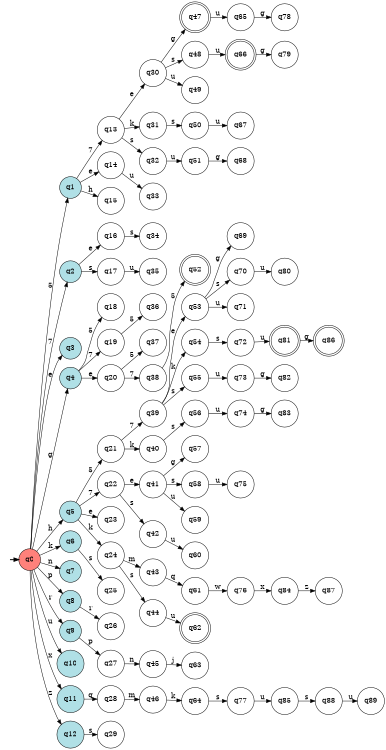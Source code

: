 digraph APTAALF {
__start0 [style = invis, shape = none, label = "", width = 0, height = 0];

rankdir=LR;
size="8,5";

s0 [style="filled", color="black", fillcolor="#ff817b" shape="circle", label="q0"];
s1 [style="filled", color="black", fillcolor="powderblue" shape="circle", label="q1"];
s2 [style="filled", color="black", fillcolor="powderblue" shape="circle", label="q2"];
s3 [style="filled", color="black", fillcolor="powderblue" shape="circle", label="q3"];
s4 [style="filled", color="black", fillcolor="powderblue" shape="circle", label="q4"];
s5 [style="filled", color="black", fillcolor="powderblue" shape="circle", label="q5"];
s6 [style="filled", color="black", fillcolor="powderblue" shape="circle", label="q6"];
s7 [style="filled", color="black", fillcolor="powderblue" shape="circle", label="q7"];
s8 [style="filled", color="black", fillcolor="powderblue" shape="circle", label="q8"];
s9 [style="filled", color="black", fillcolor="powderblue" shape="circle", label="q9"];
s10 [style="filled", color="black", fillcolor="powderblue" shape="circle", label="q10"];
s11 [style="filled", color="black", fillcolor="powderblue" shape="circle", label="q11"];
s12 [style="filled", color="black", fillcolor="powderblue" shape="circle", label="q12"];
s13 [style="filled", color="black", fillcolor="white" shape="circle", label="q13"];
s14 [style="filled", color="black", fillcolor="white" shape="circle", label="q14"];
s15 [style="filled", color="black", fillcolor="white" shape="circle", label="q15"];
s16 [style="filled", color="black", fillcolor="white" shape="circle", label="q16"];
s17 [style="filled", color="black", fillcolor="white" shape="circle", label="q17"];
s18 [style="filled", color="black", fillcolor="white" shape="circle", label="q18"];
s19 [style="filled", color="black", fillcolor="white" shape="circle", label="q19"];
s20 [style="filled", color="black", fillcolor="white" shape="circle", label="q20"];
s21 [style="filled", color="black", fillcolor="white" shape="circle", label="q21"];
s22 [style="filled", color="black", fillcolor="white" shape="circle", label="q22"];
s23 [style="filled", color="black", fillcolor="white" shape="circle", label="q23"];
s24 [style="filled", color="black", fillcolor="white" shape="circle", label="q24"];
s25 [style="filled", color="black", fillcolor="white" shape="circle", label="q25"];
s26 [style="filled", color="black", fillcolor="white" shape="circle", label="q26"];
s27 [style="filled", color="black", fillcolor="white" shape="circle", label="q27"];
s28 [style="filled", color="black", fillcolor="white" shape="circle", label="q28"];
s29 [style="filled", color="black", fillcolor="white" shape="circle", label="q29"];
s30 [style="filled", color="black", fillcolor="white" shape="circle", label="q30"];
s31 [style="filled", color="black", fillcolor="white" shape="circle", label="q31"];
s32 [style="filled", color="black", fillcolor="white" shape="circle", label="q32"];
s33 [style="filled", color="black", fillcolor="white" shape="circle", label="q33"];
s34 [style="filled", color="black", fillcolor="white" shape="circle", label="q34"];
s35 [style="filled", color="black", fillcolor="white" shape="circle", label="q35"];
s36 [style="filled", color="black", fillcolor="white" shape="circle", label="q36"];
s37 [style="filled", color="black", fillcolor="white" shape="circle", label="q37"];
s38 [style="filled", color="black", fillcolor="white" shape="circle", label="q38"];
s39 [style="filled", color="black", fillcolor="white" shape="circle", label="q39"];
s40 [style="filled", color="black", fillcolor="white" shape="circle", label="q40"];
s41 [style="filled", color="black", fillcolor="white" shape="circle", label="q41"];
s42 [style="filled", color="black", fillcolor="white" shape="circle", label="q42"];
s43 [style="filled", color="black", fillcolor="white" shape="circle", label="q43"];
s44 [style="filled", color="black", fillcolor="white" shape="circle", label="q44"];
s45 [style="filled", color="black", fillcolor="white" shape="circle", label="q45"];
s46 [style="filled", color="black", fillcolor="white" shape="circle", label="q46"];
s47 [style="rounded,filled", color="black", fillcolor="white" shape="doublecircle", label="q47"];
s48 [style="filled", color="black", fillcolor="white" shape="circle", label="q48"];
s49 [style="filled", color="black", fillcolor="white" shape="circle", label="q49"];
s50 [style="filled", color="black", fillcolor="white" shape="circle", label="q50"];
s51 [style="filled", color="black", fillcolor="white" shape="circle", label="q51"];
s52 [style="rounded,filled", color="black", fillcolor="white" shape="doublecircle", label="q52"];
s53 [style="filled", color="black", fillcolor="white" shape="circle", label="q53"];
s54 [style="filled", color="black", fillcolor="white" shape="circle", label="q54"];
s55 [style="filled", color="black", fillcolor="white" shape="circle", label="q55"];
s56 [style="filled", color="black", fillcolor="white" shape="circle", label="q56"];
s57 [style="filled", color="black", fillcolor="white" shape="circle", label="q57"];
s58 [style="filled", color="black", fillcolor="white" shape="circle", label="q58"];
s59 [style="filled", color="black", fillcolor="white" shape="circle", label="q59"];
s60 [style="filled", color="black", fillcolor="white" shape="circle", label="q60"];
s61 [style="filled", color="black", fillcolor="white" shape="circle", label="q61"];
s62 [style="rounded,filled", color="black", fillcolor="white" shape="doublecircle", label="q62"];
s63 [style="filled", color="black", fillcolor="white" shape="circle", label="q63"];
s64 [style="filled", color="black", fillcolor="white" shape="circle", label="q64"];
s65 [style="filled", color="black", fillcolor="white" shape="circle", label="q65"];
s66 [style="rounded,filled", color="black", fillcolor="white" shape="doublecircle", label="q66"];
s67 [style="filled", color="black", fillcolor="white" shape="circle", label="q67"];
s68 [style="filled", color="black", fillcolor="white" shape="circle", label="q68"];
s69 [style="filled", color="black", fillcolor="white" shape="circle", label="q69"];
s70 [style="filled", color="black", fillcolor="white" shape="circle", label="q70"];
s71 [style="filled", color="black", fillcolor="white" shape="circle", label="q71"];
s72 [style="filled", color="black", fillcolor="white" shape="circle", label="q72"];
s73 [style="filled", color="black", fillcolor="white" shape="circle", label="q73"];
s74 [style="filled", color="black", fillcolor="white" shape="circle", label="q74"];
s75 [style="filled", color="black", fillcolor="white" shape="circle", label="q75"];
s76 [style="filled", color="black", fillcolor="white" shape="circle", label="q76"];
s77 [style="filled", color="black", fillcolor="white" shape="circle", label="q77"];
s78 [style="filled", color="black", fillcolor="white" shape="circle", label="q78"];
s79 [style="filled", color="black", fillcolor="white" shape="circle", label="q79"];
s80 [style="filled", color="black", fillcolor="white" shape="circle", label="q80"];
s81 [style="rounded,filled", color="black", fillcolor="white" shape="doublecircle", label="q81"];
s82 [style="filled", color="black", fillcolor="white" shape="circle", label="q82"];
s83 [style="filled", color="black", fillcolor="white" shape="circle", label="q83"];
s84 [style="filled", color="black", fillcolor="white" shape="circle", label="q84"];
s85 [style="filled", color="black", fillcolor="white" shape="circle", label="q85"];
s86 [style="rounded,filled", color="black", fillcolor="white" shape="doublecircle", label="q86"];
s87 [style="filled", color="black", fillcolor="white" shape="circle", label="q87"];
s88 [style="filled", color="black", fillcolor="white" shape="circle", label="q88"];
s89 [style="filled", color="black", fillcolor="white" shape="circle", label="q89"];
subgraph cluster_main { 
	graph [pad=".75", ranksep="0.15", nodesep="0.15"];
	 style=invis; 
	__start0 -> s0 [penwidth=2];
}
s0 -> s1 [label="5"];
s0 -> s2 [label="7"];
s0 -> s3 [label="e"];
s0 -> s4 [label="g"];
s0 -> s5 [label="h"];
s0 -> s6 [label="k"];
s0 -> s7 [label="n"];
s0 -> s8 [label="p"];
s0 -> s9 [label="r"];
s0 -> s10 [label="u"];
s0 -> s11 [label="x"];
s0 -> s12 [label="z"];
s1 -> s13 [label="7"];
s1 -> s14 [label="e"];
s1 -> s15 [label="h"];
s2 -> s16 [label="e"];
s2 -> s17 [label="s"];
s4 -> s18 [label="5"];
s4 -> s19 [label="7"];
s4 -> s20 [label="e"];
s5 -> s21 [label="5"];
s5 -> s22 [label="7"];
s5 -> s23 [label="e"];
s5 -> s24 [label="k"];
s6 -> s25 [label="s"];
s8 -> s26 [label="r"];
s9 -> s27 [label="p"];
s11 -> s28 [label="q"];
s12 -> s29 [label="s"];
s13 -> s30 [label="e"];
s13 -> s31 [label="k"];
s13 -> s32 [label="s"];
s14 -> s33 [label="u"];
s16 -> s34 [label="s"];
s17 -> s35 [label="u"];
s19 -> s36 [label="5"];
s20 -> s37 [label="5"];
s20 -> s38 [label="7"];
s21 -> s39 [label="7"];
s21 -> s40 [label="k"];
s22 -> s41 [label="e"];
s22 -> s42 [label="s"];
s24 -> s43 [label="m"];
s24 -> s44 [label="s"];
s27 -> s45 [label="n"];
s28 -> s46 [label="m"];
s30 -> s47 [label="g"];
s30 -> s48 [label="s"];
s30 -> s49 [label="u"];
s31 -> s50 [label="s"];
s32 -> s51 [label="u"];
s38 -> s52 [label="5"];
s39 -> s53 [label="e"];
s39 -> s54 [label="k"];
s39 -> s55 [label="s"];
s40 -> s56 [label="s"];
s41 -> s57 [label="g"];
s41 -> s58 [label="s"];
s41 -> s59 [label="u"];
s42 -> s60 [label="u"];
s43 -> s61 [label="q"];
s44 -> s62 [label="u"];
s45 -> s63 [label="j"];
s46 -> s64 [label="k"];
s47 -> s65 [label="u"];
s48 -> s66 [label="u"];
s50 -> s67 [label="u"];
s51 -> s68 [label="g"];
s53 -> s69 [label="g"];
s53 -> s70 [label="s"];
s53 -> s71 [label="u"];
s54 -> s72 [label="s"];
s55 -> s73 [label="u"];
s56 -> s74 [label="u"];
s58 -> s75 [label="u"];
s61 -> s76 [label="w"];
s64 -> s77 [label="s"];
s65 -> s78 [label="g"];
s66 -> s79 [label="g"];
s70 -> s80 [label="u"];
s72 -> s81 [label="u"];
s73 -> s82 [label="g"];
s74 -> s83 [label="g"];
s76 -> s84 [label="x"];
s77 -> s85 [label="u"];
s81 -> s86 [label="g"];
s84 -> s87 [label="z"];
s85 -> s88 [label="s"];
s88 -> s89 [label="u"];

}